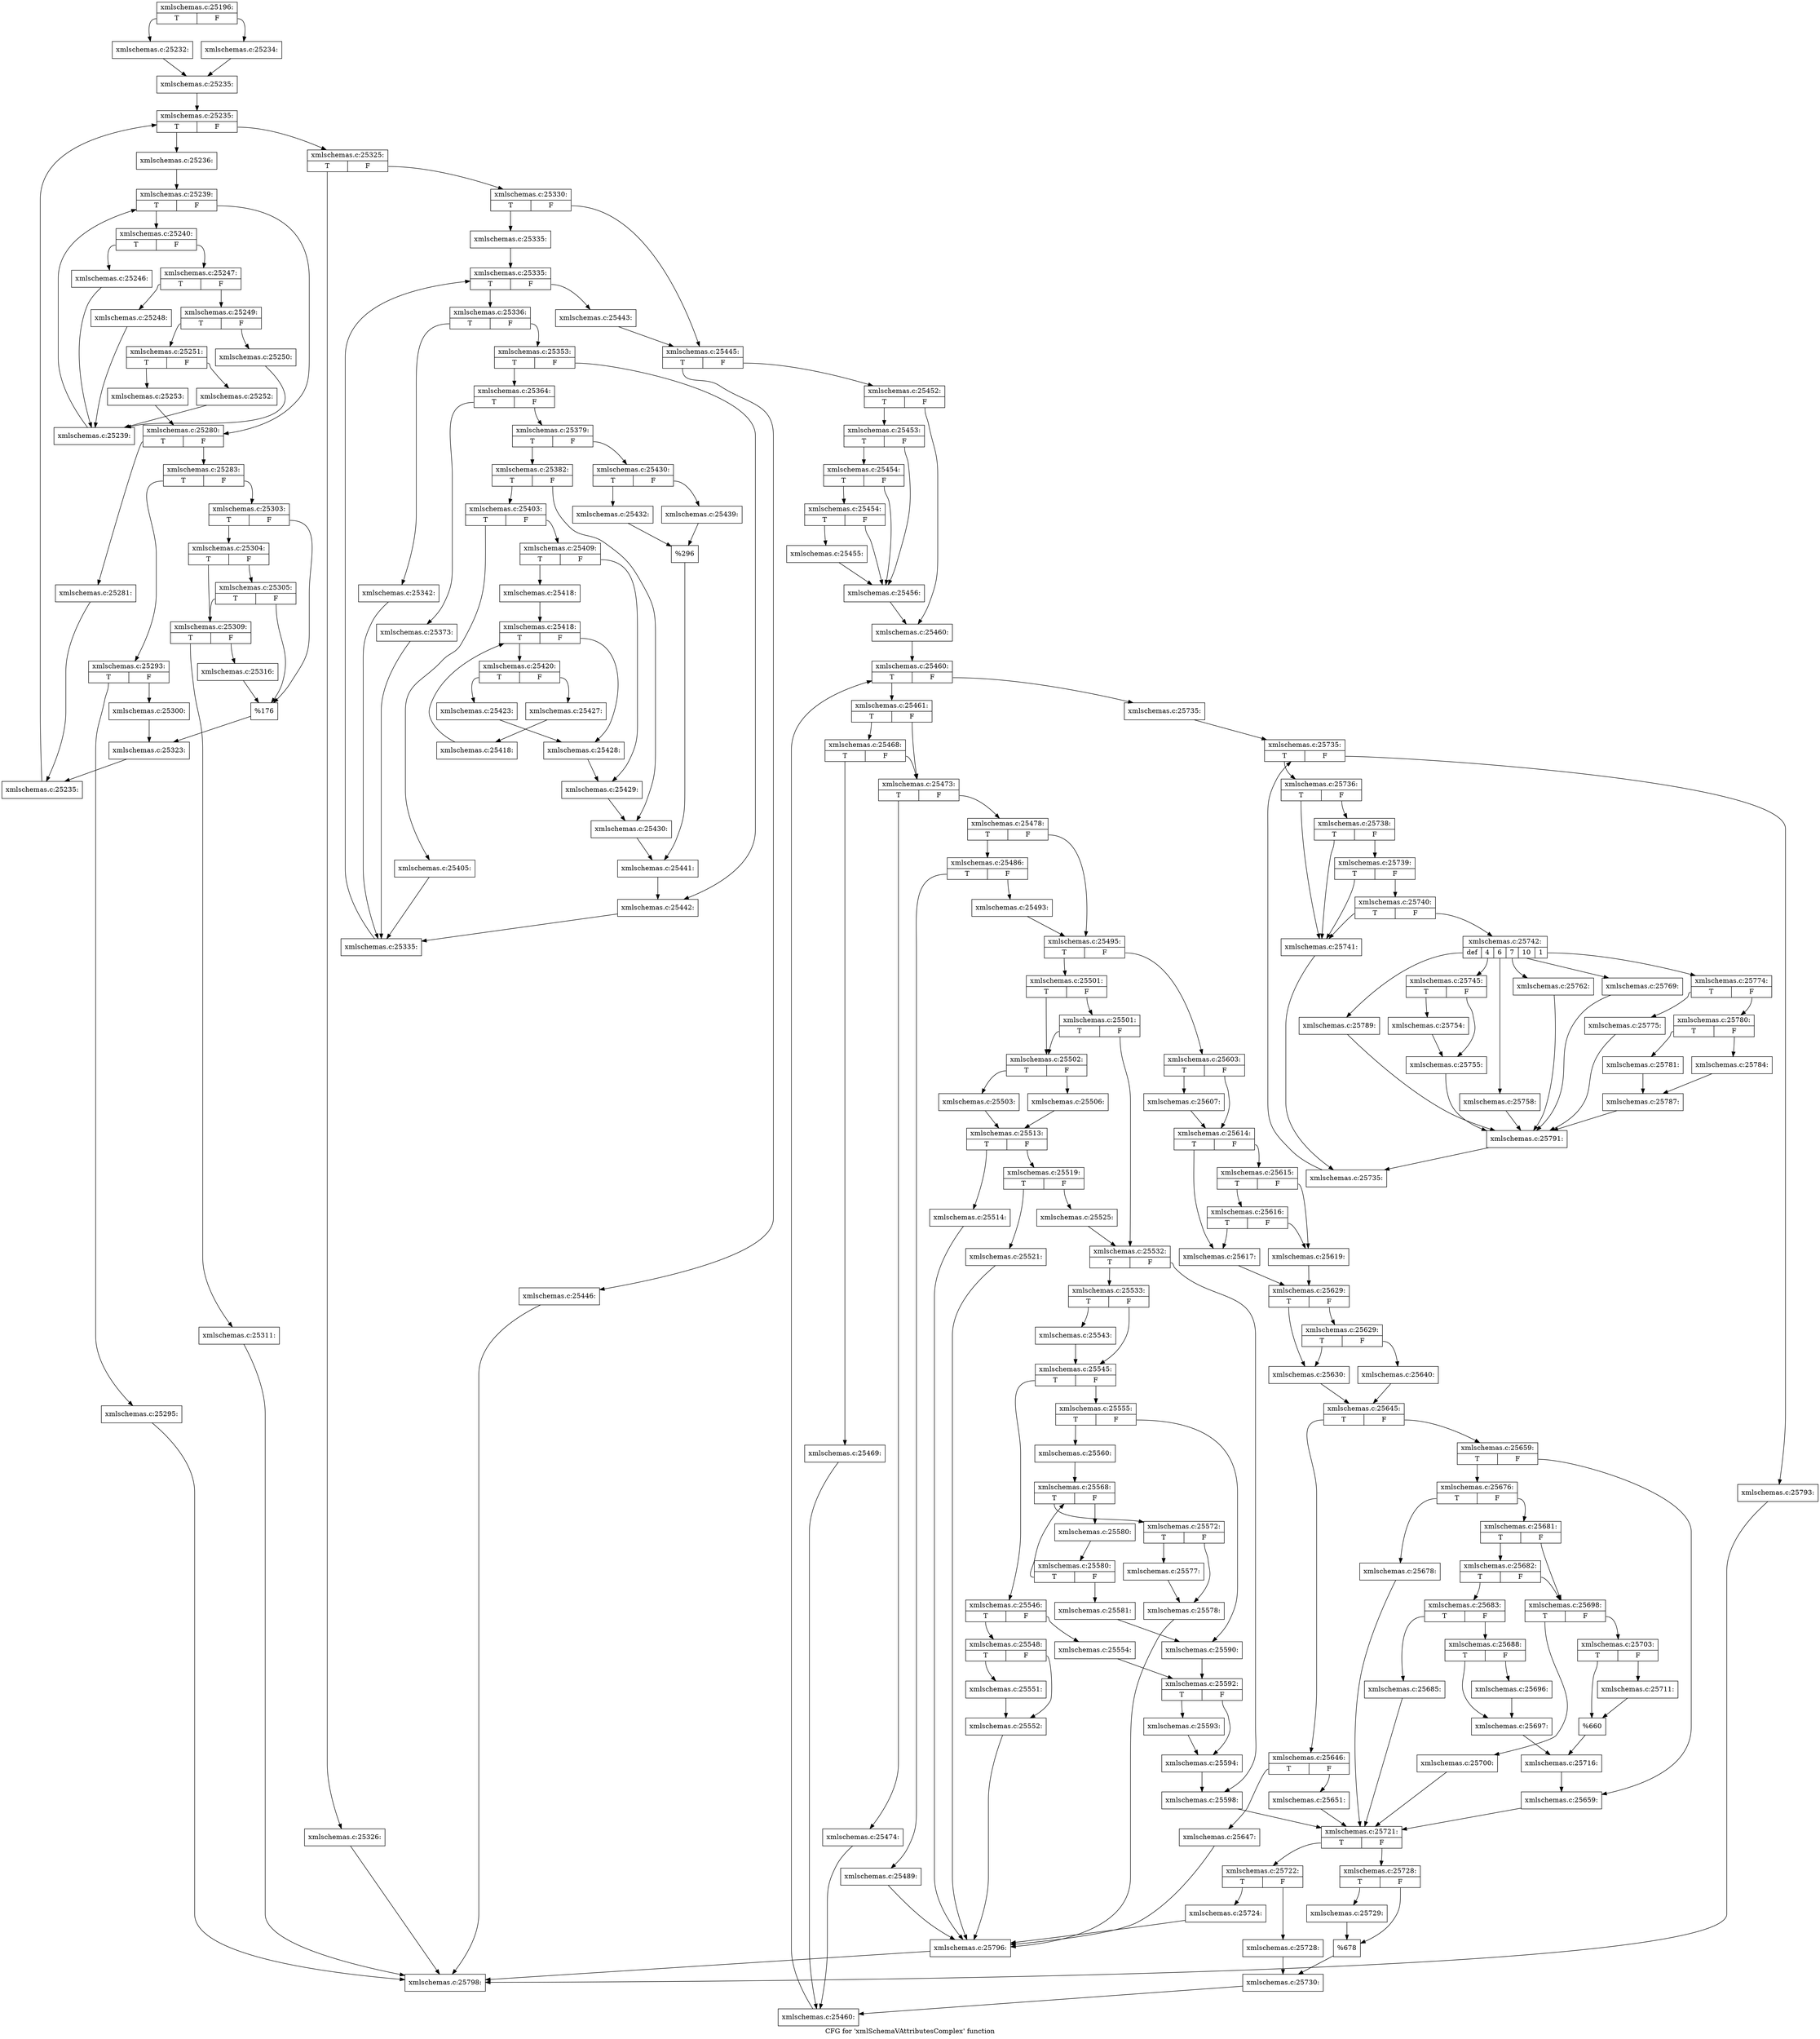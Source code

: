 digraph "CFG for 'xmlSchemaVAttributesComplex' function" {
	label="CFG for 'xmlSchemaVAttributesComplex' function";

	Node0x5541fb0 [shape=record,label="{xmlschemas.c:25196:|{<s0>T|<s1>F}}"];
	Node0x5541fb0:s0 -> Node0x5556970;
	Node0x5541fb0:s1 -> Node0x5556a10;
	Node0x5556970 [shape=record,label="{xmlschemas.c:25232:}"];
	Node0x5556970 -> Node0x55569c0;
	Node0x5556a10 [shape=record,label="{xmlschemas.c:25234:}"];
	Node0x5556a10 -> Node0x55569c0;
	Node0x55569c0 [shape=record,label="{xmlschemas.c:25235:}"];
	Node0x55569c0 -> Node0x55572d0;
	Node0x55572d0 [shape=record,label="{xmlschemas.c:25235:|{<s0>T|<s1>F}}"];
	Node0x55572d0:s0 -> Node0x55575b0;
	Node0x55572d0:s1 -> Node0x5557130;
	Node0x55575b0 [shape=record,label="{xmlschemas.c:25236:}"];
	Node0x55575b0 -> Node0x5558210;
	Node0x5558210 [shape=record,label="{xmlschemas.c:25239:|{<s0>T|<s1>F}}"];
	Node0x5558210:s0 -> Node0x55584f0;
	Node0x5558210:s1 -> Node0x5558070;
	Node0x55584f0 [shape=record,label="{xmlschemas.c:25240:|{<s0>T|<s1>F}}"];
	Node0x55584f0:s0 -> Node0x5558c30;
	Node0x55584f0:s1 -> Node0x5558c80;
	Node0x5558c30 [shape=record,label="{xmlschemas.c:25246:}"];
	Node0x5558c30 -> Node0x5558460;
	Node0x5558c80 [shape=record,label="{xmlschemas.c:25247:|{<s0>T|<s1>F}}"];
	Node0x5558c80:s0 -> Node0x5559100;
	Node0x5558c80:s1 -> Node0x5559150;
	Node0x5559100 [shape=record,label="{xmlschemas.c:25248:}"];
	Node0x5559100 -> Node0x5558460;
	Node0x5559150 [shape=record,label="{xmlschemas.c:25249:|{<s0>T|<s1>F}}"];
	Node0x5559150:s0 -> Node0x5559b40;
	Node0x5559150:s1 -> Node0x5559af0;
	Node0x5559af0 [shape=record,label="{xmlschemas.c:25250:}"];
	Node0x5559af0 -> Node0x5558460;
	Node0x5559b40 [shape=record,label="{xmlschemas.c:25251:|{<s0>T|<s1>F}}"];
	Node0x5559b40:s0 -> Node0x555a2d0;
	Node0x5559b40:s1 -> Node0x555a280;
	Node0x555a280 [shape=record,label="{xmlschemas.c:25252:}"];
	Node0x555a280 -> Node0x5558460;
	Node0x555a2d0 [shape=record,label="{xmlschemas.c:25253:}"];
	Node0x555a2d0 -> Node0x5558070;
	Node0x5558460 [shape=record,label="{xmlschemas.c:25239:}"];
	Node0x5558460 -> Node0x5558210;
	Node0x5558070 [shape=record,label="{xmlschemas.c:25280:|{<s0>T|<s1>F}}"];
	Node0x5558070:s0 -> Node0x555b9b0;
	Node0x5558070:s1 -> Node0x555ba00;
	Node0x555b9b0 [shape=record,label="{xmlschemas.c:25281:}"];
	Node0x555b9b0 -> Node0x5557520;
	Node0x555ba00 [shape=record,label="{xmlschemas.c:25283:|{<s0>T|<s1>F}}"];
	Node0x555ba00:s0 -> Node0x555bd20;
	Node0x555ba00:s1 -> Node0x555bdc0;
	Node0x555bd20 [shape=record,label="{xmlschemas.c:25293:|{<s0>T|<s1>F}}"];
	Node0x555bd20:s0 -> Node0x555c480;
	Node0x555bd20:s1 -> Node0x555c4d0;
	Node0x555c480 [shape=record,label="{xmlschemas.c:25295:}"];
	Node0x555c480 -> Node0x5547cc0;
	Node0x555c4d0 [shape=record,label="{xmlschemas.c:25300:}"];
	Node0x555c4d0 -> Node0x555bd70;
	Node0x555bdc0 [shape=record,label="{xmlschemas.c:25303:|{<s0>T|<s1>F}}"];
	Node0x555bdc0:s0 -> Node0x555d6a0;
	Node0x555bdc0:s1 -> Node0x555d650;
	Node0x555d6a0 [shape=record,label="{xmlschemas.c:25304:|{<s0>T|<s1>F}}"];
	Node0x555d6a0:s0 -> Node0x555d600;
	Node0x555d6a0:s1 -> Node0x555dab0;
	Node0x555dab0 [shape=record,label="{xmlschemas.c:25305:|{<s0>T|<s1>F}}"];
	Node0x555dab0:s0 -> Node0x555d600;
	Node0x555dab0:s1 -> Node0x555d650;
	Node0x555d600 [shape=record,label="{xmlschemas.c:25309:|{<s0>T|<s1>F}}"];
	Node0x555d600:s0 -> Node0x555e470;
	Node0x555d600:s1 -> Node0x555e4c0;
	Node0x555e470 [shape=record,label="{xmlschemas.c:25311:}"];
	Node0x555e470 -> Node0x5547cc0;
	Node0x555e4c0 [shape=record,label="{xmlschemas.c:25316:}"];
	Node0x555e4c0 -> Node0x555d650;
	Node0x555d650 [shape=record,label="{%176}"];
	Node0x555d650 -> Node0x555bd70;
	Node0x555bd70 [shape=record,label="{xmlschemas.c:25323:}"];
	Node0x555bd70 -> Node0x5557520;
	Node0x5557520 [shape=record,label="{xmlschemas.c:25235:}"];
	Node0x5557520 -> Node0x55572d0;
	Node0x5557130 [shape=record,label="{xmlschemas.c:25325:|{<s0>T|<s1>F}}"];
	Node0x5557130:s0 -> Node0x55603b0;
	Node0x5557130:s1 -> Node0x5560400;
	Node0x55603b0 [shape=record,label="{xmlschemas.c:25326:}"];
	Node0x55603b0 -> Node0x5547cc0;
	Node0x5560400 [shape=record,label="{xmlschemas.c:25330:|{<s0>T|<s1>F}}"];
	Node0x5560400:s0 -> Node0x55609c0;
	Node0x5560400:s1 -> Node0x5560a10;
	Node0x55609c0 [shape=record,label="{xmlschemas.c:25335:}"];
	Node0x55609c0 -> Node0x5561030;
	Node0x5561030 [shape=record,label="{xmlschemas.c:25335:|{<s0>T|<s1>F}}"];
	Node0x5561030:s0 -> Node0x55612b0;
	Node0x5561030:s1 -> Node0x5560e90;
	Node0x55612b0 [shape=record,label="{xmlschemas.c:25336:|{<s0>T|<s1>F}}"];
	Node0x55612b0:s0 -> Node0x55619f0;
	Node0x55612b0:s1 -> Node0x5561a40;
	Node0x55619f0 [shape=record,label="{xmlschemas.c:25342:}"];
	Node0x55619f0 -> Node0x5561220;
	Node0x5561a40 [shape=record,label="{xmlschemas.c:25353:|{<s0>T|<s1>F}}"];
	Node0x5561a40:s0 -> Node0x5561f20;
	Node0x5561a40:s1 -> Node0x5561f70;
	Node0x5561f20 [shape=record,label="{xmlschemas.c:25364:|{<s0>T|<s1>F}}"];
	Node0x5561f20:s0 -> Node0x55626f0;
	Node0x5561f20:s1 -> Node0x5562740;
	Node0x55626f0 [shape=record,label="{xmlschemas.c:25373:}"];
	Node0x55626f0 -> Node0x5561220;
	Node0x5562740 [shape=record,label="{xmlschemas.c:25379:|{<s0>T|<s1>F}}"];
	Node0x5562740:s0 -> Node0x5563840;
	Node0x5562740:s1 -> Node0x55638e0;
	Node0x5563840 [shape=record,label="{xmlschemas.c:25382:|{<s0>T|<s1>F}}"];
	Node0x5563840:s0 -> Node0x5564450;
	Node0x5563840:s1 -> Node0x55644a0;
	Node0x5564450 [shape=record,label="{xmlschemas.c:25403:|{<s0>T|<s1>F}}"];
	Node0x5564450:s0 -> Node0x55649d0;
	Node0x5564450:s1 -> Node0x5564a20;
	Node0x55649d0 [shape=record,label="{xmlschemas.c:25405:}"];
	Node0x55649d0 -> Node0x5561220;
	Node0x5564a20 [shape=record,label="{xmlschemas.c:25409:|{<s0>T|<s1>F}}"];
	Node0x5564a20:s0 -> Node0x5565580;
	Node0x5564a20:s1 -> Node0x55655d0;
	Node0x5565580 [shape=record,label="{xmlschemas.c:25418:}"];
	Node0x5565580 -> Node0x5565ac0;
	Node0x5565ac0 [shape=record,label="{xmlschemas.c:25418:|{<s0>T|<s1>F}}"];
	Node0x5565ac0:s0 -> Node0x5565d40;
	Node0x5565ac0:s1 -> Node0x5565920;
	Node0x5565d40 [shape=record,label="{xmlschemas.c:25420:|{<s0>T|<s1>F}}"];
	Node0x5565d40:s0 -> Node0x5566210;
	Node0x5565d40:s1 -> Node0x5566260;
	Node0x5566210 [shape=record,label="{xmlschemas.c:25423:}"];
	Node0x5566210 -> Node0x5565920;
	Node0x5566260 [shape=record,label="{xmlschemas.c:25427:}"];
	Node0x5566260 -> Node0x5565cb0;
	Node0x5565cb0 [shape=record,label="{xmlschemas.c:25418:}"];
	Node0x5565cb0 -> Node0x5565ac0;
	Node0x5565920 [shape=record,label="{xmlschemas.c:25428:}"];
	Node0x5565920 -> Node0x55655d0;
	Node0x55655d0 [shape=record,label="{xmlschemas.c:25429:}"];
	Node0x55655d0 -> Node0x55644a0;
	Node0x55644a0 [shape=record,label="{xmlschemas.c:25430:}"];
	Node0x55644a0 -> Node0x5563890;
	Node0x55638e0 [shape=record,label="{xmlschemas.c:25430:|{<s0>T|<s1>F}}"];
	Node0x55638e0:s0 -> Node0x55676e0;
	Node0x55638e0:s1 -> Node0x5567780;
	Node0x55676e0 [shape=record,label="{xmlschemas.c:25432:}"];
	Node0x55676e0 -> Node0x5567730;
	Node0x5567780 [shape=record,label="{xmlschemas.c:25439:}"];
	Node0x5567780 -> Node0x5567730;
	Node0x5567730 [shape=record,label="{%296}"];
	Node0x5567730 -> Node0x5563890;
	Node0x5563890 [shape=record,label="{xmlschemas.c:25441:}"];
	Node0x5563890 -> Node0x5561f70;
	Node0x5561f70 [shape=record,label="{xmlschemas.c:25442:}"];
	Node0x5561f70 -> Node0x5561220;
	Node0x5561220 [shape=record,label="{xmlschemas.c:25335:}"];
	Node0x5561220 -> Node0x5561030;
	Node0x5560e90 [shape=record,label="{xmlschemas.c:25443:}"];
	Node0x5560e90 -> Node0x5560a10;
	Node0x5560a10 [shape=record,label="{xmlschemas.c:25445:|{<s0>T|<s1>F}}"];
	Node0x5560a10:s0 -> Node0x5568960;
	Node0x5560a10:s1 -> Node0x55689b0;
	Node0x5568960 [shape=record,label="{xmlschemas.c:25446:}"];
	Node0x5568960 -> Node0x5547cc0;
	Node0x55689b0 [shape=record,label="{xmlschemas.c:25452:|{<s0>T|<s1>F}}"];
	Node0x55689b0:s0 -> Node0x5568f70;
	Node0x55689b0:s1 -> Node0x5568fc0;
	Node0x5568f70 [shape=record,label="{xmlschemas.c:25453:|{<s0>T|<s1>F}}"];
	Node0x5568f70:s0 -> Node0x5569ef0;
	Node0x5568f70:s1 -> Node0x5569e20;
	Node0x5569ef0 [shape=record,label="{xmlschemas.c:25454:|{<s0>T|<s1>F}}"];
	Node0x5569ef0:s0 -> Node0x5569e70;
	Node0x5569ef0:s1 -> Node0x5569e20;
	Node0x5569e70 [shape=record,label="{xmlschemas.c:25454:|{<s0>T|<s1>F}}"];
	Node0x5569e70:s0 -> Node0x5569dd0;
	Node0x5569e70:s1 -> Node0x5569e20;
	Node0x5569dd0 [shape=record,label="{xmlschemas.c:25455:}"];
	Node0x5569dd0 -> Node0x5569e20;
	Node0x5569e20 [shape=record,label="{xmlschemas.c:25456:}"];
	Node0x5569e20 -> Node0x5568fc0;
	Node0x5568fc0 [shape=record,label="{xmlschemas.c:25460:}"];
	Node0x5568fc0 -> Node0x556add0;
	Node0x556add0 [shape=record,label="{xmlschemas.c:25460:|{<s0>T|<s1>F}}"];
	Node0x556add0:s0 -> Node0x556b0b0;
	Node0x556add0:s1 -> Node0x556ac30;
	Node0x556b0b0 [shape=record,label="{xmlschemas.c:25461:|{<s0>T|<s1>F}}"];
	Node0x556b0b0:s0 -> Node0x556b9c0;
	Node0x556b0b0:s1 -> Node0x556b970;
	Node0x556b9c0 [shape=record,label="{xmlschemas.c:25468:|{<s0>T|<s1>F}}"];
	Node0x556b9c0:s0 -> Node0x556b920;
	Node0x556b9c0:s1 -> Node0x556b970;
	Node0x556b920 [shape=record,label="{xmlschemas.c:25469:}"];
	Node0x556b920 -> Node0x556b020;
	Node0x556b970 [shape=record,label="{xmlschemas.c:25473:|{<s0>T|<s1>F}}"];
	Node0x556b970:s0 -> Node0x556c230;
	Node0x556b970:s1 -> Node0x556c280;
	Node0x556c230 [shape=record,label="{xmlschemas.c:25474:}"];
	Node0x556c230 -> Node0x556b020;
	Node0x556c280 [shape=record,label="{xmlschemas.c:25478:|{<s0>T|<s1>F}}"];
	Node0x556c280:s0 -> Node0x556cf00;
	Node0x556c280:s1 -> Node0x556cf50;
	Node0x556cf00 [shape=record,label="{xmlschemas.c:25486:|{<s0>T|<s1>F}}"];
	Node0x556cf00:s0 -> Node0x556d650;
	Node0x556cf00:s1 -> Node0x556d6a0;
	Node0x556d650 [shape=record,label="{xmlschemas.c:25489:}"];
	Node0x556d650 -> Node0x556da20;
	Node0x556d6a0 [shape=record,label="{xmlschemas.c:25493:}"];
	Node0x556d6a0 -> Node0x556cf50;
	Node0x556cf50 [shape=record,label="{xmlschemas.c:25495:|{<s0>T|<s1>F}}"];
	Node0x556cf50:s0 -> Node0x556e650;
	Node0x556cf50:s1 -> Node0x556e6a0;
	Node0x556e650 [shape=record,label="{xmlschemas.c:25501:|{<s0>T|<s1>F}}"];
	Node0x556e650:s0 -> Node0x556eb90;
	Node0x556e650:s1 -> Node0x556ec30;
	Node0x556ec30 [shape=record,label="{xmlschemas.c:25501:|{<s0>T|<s1>F}}"];
	Node0x556ec30:s0 -> Node0x556eb90;
	Node0x556ec30:s1 -> Node0x556ebe0;
	Node0x556eb90 [shape=record,label="{xmlschemas.c:25502:|{<s0>T|<s1>F}}"];
	Node0x556eb90:s0 -> Node0x556f100;
	Node0x556eb90:s1 -> Node0x556f1a0;
	Node0x556f100 [shape=record,label="{xmlschemas.c:25503:}"];
	Node0x556f100 -> Node0x556f150;
	Node0x556f1a0 [shape=record,label="{xmlschemas.c:25506:}"];
	Node0x556f1a0 -> Node0x556f150;
	Node0x556f150 [shape=record,label="{xmlschemas.c:25513:|{<s0>T|<s1>F}}"];
	Node0x556f150:s0 -> Node0x5570de0;
	Node0x556f150:s1 -> Node0x5570e30;
	Node0x5570de0 [shape=record,label="{xmlschemas.c:25514:}"];
	Node0x5570de0 -> Node0x556da20;
	Node0x5570e30 [shape=record,label="{xmlschemas.c:25519:|{<s0>T|<s1>F}}"];
	Node0x5570e30:s0 -> Node0x5571f60;
	Node0x5570e30:s1 -> Node0x5572290;
	Node0x5571f60 [shape=record,label="{xmlschemas.c:25521:}"];
	Node0x5571f60 -> Node0x556da20;
	Node0x5572290 [shape=record,label="{xmlschemas.c:25525:}"];
	Node0x5572290 -> Node0x556ebe0;
	Node0x556ebe0 [shape=record,label="{xmlschemas.c:25532:|{<s0>T|<s1>F}}"];
	Node0x556ebe0:s0 -> Node0x5572bc0;
	Node0x556ebe0:s1 -> Node0x5572c10;
	Node0x5572bc0 [shape=record,label="{xmlschemas.c:25533:|{<s0>T|<s1>F}}"];
	Node0x5572bc0:s0 -> Node0x5573c00;
	Node0x5572bc0:s1 -> Node0x5573c50;
	Node0x5573c00 [shape=record,label="{xmlschemas.c:25543:}"];
	Node0x5573c00 -> Node0x5573c50;
	Node0x5573c50 [shape=record,label="{xmlschemas.c:25545:|{<s0>T|<s1>F}}"];
	Node0x5573c50:s0 -> Node0x5574130;
	Node0x5573c50:s1 -> Node0x55741d0;
	Node0x5574130 [shape=record,label="{xmlschemas.c:25546:|{<s0>T|<s1>F}}"];
	Node0x5574130:s0 -> Node0x5574640;
	Node0x5574130:s1 -> Node0x5574690;
	Node0x5574640 [shape=record,label="{xmlschemas.c:25548:|{<s0>T|<s1>F}}"];
	Node0x5574640:s0 -> Node0x5574cc0;
	Node0x5574640:s1 -> Node0x5574ff0;
	Node0x5574cc0 [shape=record,label="{xmlschemas.c:25551:}"];
	Node0x5574cc0 -> Node0x5574ff0;
	Node0x5574ff0 [shape=record,label="{xmlschemas.c:25552:}"];
	Node0x5574ff0 -> Node0x556da20;
	Node0x5574690 [shape=record,label="{xmlschemas.c:25554:}"];
	Node0x5574690 -> Node0x5574180;
	Node0x55741d0 [shape=record,label="{xmlschemas.c:25555:|{<s0>T|<s1>F}}"];
	Node0x55741d0:s0 -> Node0x5576140;
	Node0x55741d0:s1 -> Node0x5576430;
	Node0x5576140 [shape=record,label="{xmlschemas.c:25560:}"];
	Node0x5576140 -> Node0x5577060;
	Node0x5577060 [shape=record,label="{xmlschemas.c:25568:|{<s0>T|<s1>F}}"];
	Node0x5577060:s0 -> Node0x5577cb0;
	Node0x5577060:s1 -> Node0x5577d00;
	Node0x5577cb0 [shape=record,label="{xmlschemas.c:25572:|{<s0>T|<s1>F}}"];
	Node0x5577cb0:s0 -> Node0x5578320;
	Node0x5577cb0:s1 -> Node0x5578370;
	Node0x5578320 [shape=record,label="{xmlschemas.c:25577:}"];
	Node0x5578320 -> Node0x5578370;
	Node0x5578370 [shape=record,label="{xmlschemas.c:25578:}"];
	Node0x5578370 -> Node0x556da20;
	Node0x5577d00 [shape=record,label="{xmlschemas.c:25580:}"];
	Node0x5577d00 -> Node0x5577010;
	Node0x5577010 [shape=record,label="{xmlschemas.c:25580:|{<s0>T|<s1>F}}"];
	Node0x5577010:s0 -> Node0x5577060;
	Node0x5577010:s1 -> Node0x5576fc0;
	Node0x5576fc0 [shape=record,label="{xmlschemas.c:25581:}"];
	Node0x5576fc0 -> Node0x5576430;
	Node0x5576430 [shape=record,label="{xmlschemas.c:25590:}"];
	Node0x5576430 -> Node0x5574180;
	Node0x5574180 [shape=record,label="{xmlschemas.c:25592:|{<s0>T|<s1>F}}"];
	Node0x5574180:s0 -> Node0x5579220;
	Node0x5574180:s1 -> Node0x557a000;
	Node0x5579220 [shape=record,label="{xmlschemas.c:25593:}"];
	Node0x5579220 -> Node0x557a000;
	Node0x557a000 [shape=record,label="{xmlschemas.c:25594:}"];
	Node0x557a000 -> Node0x5572c10;
	Node0x5572c10 [shape=record,label="{xmlschemas.c:25598:}"];
	Node0x5572c10 -> Node0x557a430;
	Node0x556e6a0 [shape=record,label="{xmlschemas.c:25603:|{<s0>T|<s1>F}}"];
	Node0x556e6a0:s0 -> Node0x557a5d0;
	Node0x556e6a0:s1 -> Node0x557a620;
	Node0x557a5d0 [shape=record,label="{xmlschemas.c:25607:}"];
	Node0x557a5d0 -> Node0x557a620;
	Node0x557a620 [shape=record,label="{xmlschemas.c:25614:|{<s0>T|<s1>F}}"];
	Node0x557a620:s0 -> Node0x557afe0;
	Node0x557a620:s1 -> Node0x557b0d0;
	Node0x557b0d0 [shape=record,label="{xmlschemas.c:25615:|{<s0>T|<s1>F}}"];
	Node0x557b0d0:s0 -> Node0x557b630;
	Node0x557b0d0:s1 -> Node0x557b080;
	Node0x557b630 [shape=record,label="{xmlschemas.c:25616:|{<s0>T|<s1>F}}"];
	Node0x557b630:s0 -> Node0x557afe0;
	Node0x557b630:s1 -> Node0x557b080;
	Node0x557afe0 [shape=record,label="{xmlschemas.c:25617:}"];
	Node0x557afe0 -> Node0x557b030;
	Node0x557b080 [shape=record,label="{xmlschemas.c:25619:}"];
	Node0x557b080 -> Node0x557b030;
	Node0x557b030 [shape=record,label="{xmlschemas.c:25629:|{<s0>T|<s1>F}}"];
	Node0x557b030:s0 -> Node0x557c260;
	Node0x557b030:s1 -> Node0x557c350;
	Node0x557c350 [shape=record,label="{xmlschemas.c:25629:|{<s0>T|<s1>F}}"];
	Node0x557c350:s0 -> Node0x557c260;
	Node0x557c350:s1 -> Node0x557c300;
	Node0x557c260 [shape=record,label="{xmlschemas.c:25630:}"];
	Node0x557c260 -> Node0x557c2b0;
	Node0x557c300 [shape=record,label="{xmlschemas.c:25640:}"];
	Node0x557c300 -> Node0x557c2b0;
	Node0x557c2b0 [shape=record,label="{xmlschemas.c:25645:|{<s0>T|<s1>F}}"];
	Node0x557c2b0:s0 -> Node0x557e0f0;
	Node0x557c2b0:s1 -> Node0x557e140;
	Node0x557e0f0 [shape=record,label="{xmlschemas.c:25646:|{<s0>T|<s1>F}}"];
	Node0x557e0f0:s0 -> Node0x557e480;
	Node0x557e0f0:s1 -> Node0x557e4d0;
	Node0x557e480 [shape=record,label="{xmlschemas.c:25647:}"];
	Node0x557e480 -> Node0x556da20;
	Node0x557e4d0 [shape=record,label="{xmlschemas.c:25651:}"];
	Node0x557e4d0 -> Node0x557a430;
	Node0x557e140 [shape=record,label="{xmlschemas.c:25659:|{<s0>T|<s1>F}}"];
	Node0x557e140:s0 -> Node0x557ef30;
	Node0x557e140:s1 -> Node0x557ef80;
	Node0x557ef30 [shape=record,label="{xmlschemas.c:25676:|{<s0>T|<s1>F}}"];
	Node0x557ef30:s0 -> Node0x557f200;
	Node0x557ef30:s1 -> Node0x557f250;
	Node0x557f200 [shape=record,label="{xmlschemas.c:25678:}"];
	Node0x557f200 -> Node0x557a430;
	Node0x557f250 [shape=record,label="{xmlschemas.c:25681:|{<s0>T|<s1>F}}"];
	Node0x557f250:s0 -> Node0x557fb10;
	Node0x557f250:s1 -> Node0x557fac0;
	Node0x557fb10 [shape=record,label="{xmlschemas.c:25682:|{<s0>T|<s1>F}}"];
	Node0x557fb10:s0 -> Node0x557fa20;
	Node0x557fb10:s1 -> Node0x557fac0;
	Node0x557fa20 [shape=record,label="{xmlschemas.c:25683:|{<s0>T|<s1>F}}"];
	Node0x557fa20:s0 -> Node0x5580410;
	Node0x557fa20:s1 -> Node0x5580460;
	Node0x5580410 [shape=record,label="{xmlschemas.c:25685:}"];
	Node0x5580410 -> Node0x557a430;
	Node0x5580460 [shape=record,label="{xmlschemas.c:25688:|{<s0>T|<s1>F}}"];
	Node0x5580460:s0 -> Node0x5581250;
	Node0x5580460:s1 -> Node0x5581200;
	Node0x5581200 [shape=record,label="{xmlschemas.c:25696:}"];
	Node0x5581200 -> Node0x5581250;
	Node0x5581250 [shape=record,label="{xmlschemas.c:25697:}"];
	Node0x5581250 -> Node0x557fa70;
	Node0x557fac0 [shape=record,label="{xmlschemas.c:25698:|{<s0>T|<s1>F}}"];
	Node0x557fac0:s0 -> Node0x5581e00;
	Node0x557fac0:s1 -> Node0x5581e50;
	Node0x5581e00 [shape=record,label="{xmlschemas.c:25700:}"];
	Node0x5581e00 -> Node0x557a430;
	Node0x5581e50 [shape=record,label="{xmlschemas.c:25703:|{<s0>T|<s1>F}}"];
	Node0x5581e50:s0 -> Node0x5582d60;
	Node0x5581e50:s1 -> Node0x5582d10;
	Node0x5582d10 [shape=record,label="{xmlschemas.c:25711:}"];
	Node0x5582d10 -> Node0x5582d60;
	Node0x5582d60 [shape=record,label="{%660}"];
	Node0x5582d60 -> Node0x557fa70;
	Node0x557fa70 [shape=record,label="{xmlschemas.c:25716:}"];
	Node0x557fa70 -> Node0x557ef80;
	Node0x557ef80 [shape=record,label="{xmlschemas.c:25659:}"];
	Node0x557ef80 -> Node0x557a430;
	Node0x557a430 [shape=record,label="{xmlschemas.c:25721:|{<s0>T|<s1>F}}"];
	Node0x557a430:s0 -> Node0x5583a20;
	Node0x557a430:s1 -> Node0x5583ac0;
	Node0x5583a20 [shape=record,label="{xmlschemas.c:25722:|{<s0>T|<s1>F}}"];
	Node0x5583a20:s0 -> Node0x5583dc0;
	Node0x5583a20:s1 -> Node0x5583e10;
	Node0x5583dc0 [shape=record,label="{xmlschemas.c:25724:}"];
	Node0x5583dc0 -> Node0x556da20;
	Node0x5583e10 [shape=record,label="{xmlschemas.c:25728:}"];
	Node0x5583e10 -> Node0x5583a70;
	Node0x5583ac0 [shape=record,label="{xmlschemas.c:25728:|{<s0>T|<s1>F}}"];
	Node0x5583ac0:s0 -> Node0x4477f20;
	Node0x5583ac0:s1 -> Node0x55846e0;
	Node0x4477f20 [shape=record,label="{xmlschemas.c:25729:}"];
	Node0x4477f20 -> Node0x55846e0;
	Node0x55846e0 [shape=record,label="{%678}"];
	Node0x55846e0 -> Node0x5583a70;
	Node0x5583a70 [shape=record,label="{xmlschemas.c:25730:}"];
	Node0x5583a70 -> Node0x556b020;
	Node0x556b020 [shape=record,label="{xmlschemas.c:25460:}"];
	Node0x556b020 -> Node0x556add0;
	Node0x556ac30 [shape=record,label="{xmlschemas.c:25735:}"];
	Node0x556ac30 -> Node0x5585c30;
	Node0x5585c30 [shape=record,label="{xmlschemas.c:25735:|{<s0>T|<s1>F}}"];
	Node0x5585c30:s0 -> Node0x5585e30;
	Node0x5585c30:s1 -> Node0x5585b60;
	Node0x5585e30 [shape=record,label="{xmlschemas.c:25736:|{<s0>T|<s1>F}}"];
	Node0x5585e30:s0 -> Node0x55864d0;
	Node0x5585e30:s1 -> Node0x5586670;
	Node0x5586670 [shape=record,label="{xmlschemas.c:25738:|{<s0>T|<s1>F}}"];
	Node0x5586670:s0 -> Node0x55864d0;
	Node0x5586670:s1 -> Node0x55865f0;
	Node0x55865f0 [shape=record,label="{xmlschemas.c:25739:|{<s0>T|<s1>F}}"];
	Node0x55865f0:s0 -> Node0x55864d0;
	Node0x55865f0:s1 -> Node0x5586570;
	Node0x5586570 [shape=record,label="{xmlschemas.c:25740:|{<s0>T|<s1>F}}"];
	Node0x5586570:s0 -> Node0x55864d0;
	Node0x5586570:s1 -> Node0x5586520;
	Node0x55864d0 [shape=record,label="{xmlschemas.c:25741:}"];
	Node0x55864d0 -> Node0x5585de0;
	Node0x5586520 [shape=record,label="{xmlschemas.c:25742:|{<s0>def|<s1>4|<s2>6|<s3>7|<s4>10|<s5>1}}"];
	Node0x5586520:s0 -> Node0x5587950;
	Node0x5586520:s1 -> Node0x5587c50;
	Node0x5586520:s2 -> Node0x55897e0;
	Node0x5586520:s3 -> Node0x5589b50;
	Node0x5586520:s4 -> Node0x558a3f0;
	Node0x5586520:s5 -> Node0x558a890;
	Node0x5587c50 [shape=record,label="{xmlschemas.c:25745:|{<s0>T|<s1>F}}"];
	Node0x5587c50:s0 -> Node0x5589250;
	Node0x5587c50:s1 -> Node0x55892a0;
	Node0x5589250 [shape=record,label="{xmlschemas.c:25754:}"];
	Node0x5589250 -> Node0x55892a0;
	Node0x55892a0 [shape=record,label="{xmlschemas.c:25755:}"];
	Node0x55892a0 -> Node0x5587740;
	Node0x55897e0 [shape=record,label="{xmlschemas.c:25758:}"];
	Node0x55897e0 -> Node0x5587740;
	Node0x5589b50 [shape=record,label="{xmlschemas.c:25762:}"];
	Node0x5589b50 -> Node0x5587740;
	Node0x558a3f0 [shape=record,label="{xmlschemas.c:25769:}"];
	Node0x558a3f0 -> Node0x5587740;
	Node0x558a890 [shape=record,label="{xmlschemas.c:25774:|{<s0>T|<s1>F}}"];
	Node0x558a890:s0 -> Node0x558a940;
	Node0x558a890:s1 -> Node0x558a990;
	Node0x558a940 [shape=record,label="{xmlschemas.c:25775:}"];
	Node0x558a940 -> Node0x5587740;
	Node0x558a990 [shape=record,label="{xmlschemas.c:25780:|{<s0>T|<s1>F}}"];
	Node0x558a990:s0 -> Node0x558add0;
	Node0x558a990:s1 -> Node0x558ae70;
	Node0x558add0 [shape=record,label="{xmlschemas.c:25781:}"];
	Node0x558add0 -> Node0x558ae20;
	Node0x558ae70 [shape=record,label="{xmlschemas.c:25784:}"];
	Node0x558ae70 -> Node0x558ae20;
	Node0x558ae20 [shape=record,label="{xmlschemas.c:25787:}"];
	Node0x558ae20 -> Node0x5587740;
	Node0x5587950 [shape=record,label="{xmlschemas.c:25789:}"];
	Node0x5587950 -> Node0x5587740;
	Node0x5587740 [shape=record,label="{xmlschemas.c:25791:}"];
	Node0x5587740 -> Node0x5585de0;
	Node0x5585de0 [shape=record,label="{xmlschemas.c:25735:}"];
	Node0x5585de0 -> Node0x5585c30;
	Node0x5585b60 [shape=record,label="{xmlschemas.c:25793:}"];
	Node0x5585b60 -> Node0x5547cc0;
	Node0x556da20 [shape=record,label="{xmlschemas.c:25796:}"];
	Node0x556da20 -> Node0x5547cc0;
	Node0x5547cc0 [shape=record,label="{xmlschemas.c:25798:}"];
}
